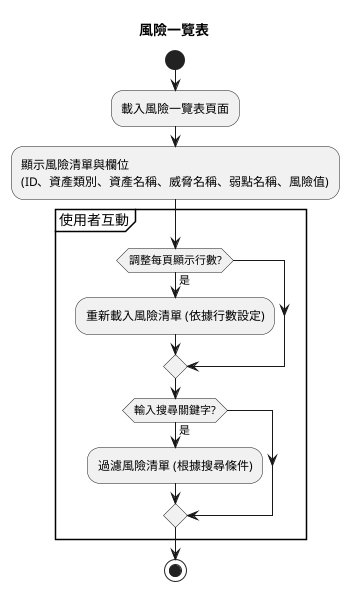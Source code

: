 @startuml 
title 風險一覽表
start

:載入風險一覽表頁面;

:顯示風險清單與欄位
(ID、資產類別、資產名稱、威脅名稱、弱點名稱、風險值);

partition "使用者互動" {
    if (調整每頁顯示行數?) then (是)
        :重新載入風險清單 (依據行數設定);
    endif

    if (輸入搜尋關鍵字?) then (是)
        :過濾風險清單 (根據搜尋條件);
    endif
}

stop

@enduml